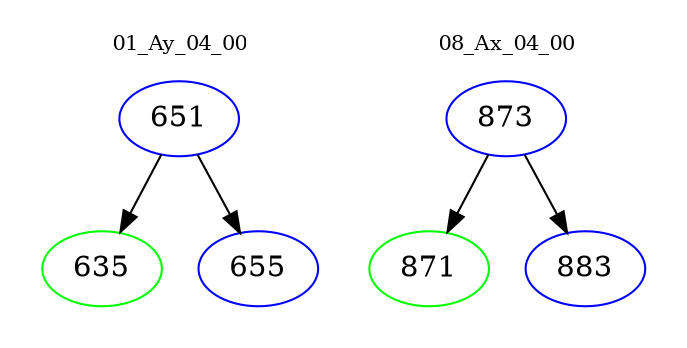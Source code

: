 digraph{
subgraph cluster_0 {
color = white
label = "01_Ay_04_00";
fontsize=10;
T0_651 [label="651", color="blue"]
T0_651 -> T0_635 [color="black"]
T0_635 [label="635", color="green"]
T0_651 -> T0_655 [color="black"]
T0_655 [label="655", color="blue"]
}
subgraph cluster_1 {
color = white
label = "08_Ax_04_00";
fontsize=10;
T1_873 [label="873", color="blue"]
T1_873 -> T1_871 [color="black"]
T1_871 [label="871", color="green"]
T1_873 -> T1_883 [color="black"]
T1_883 [label="883", color="blue"]
}
}
